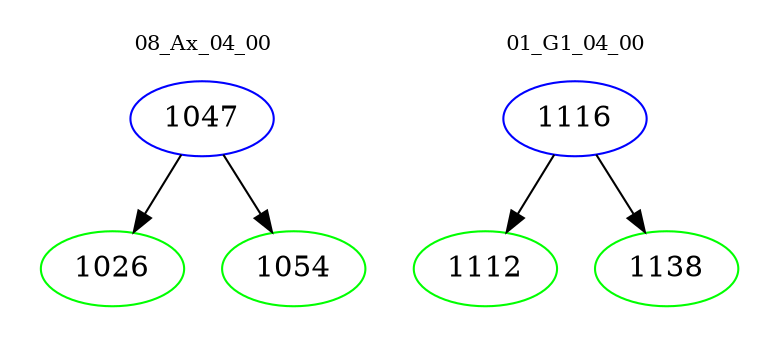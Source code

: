 digraph{
subgraph cluster_0 {
color = white
label = "08_Ax_04_00";
fontsize=10;
T0_1047 [label="1047", color="blue"]
T0_1047 -> T0_1026 [color="black"]
T0_1026 [label="1026", color="green"]
T0_1047 -> T0_1054 [color="black"]
T0_1054 [label="1054", color="green"]
}
subgraph cluster_1 {
color = white
label = "01_G1_04_00";
fontsize=10;
T1_1116 [label="1116", color="blue"]
T1_1116 -> T1_1112 [color="black"]
T1_1112 [label="1112", color="green"]
T1_1116 -> T1_1138 [color="black"]
T1_1138 [label="1138", color="green"]
}
}
